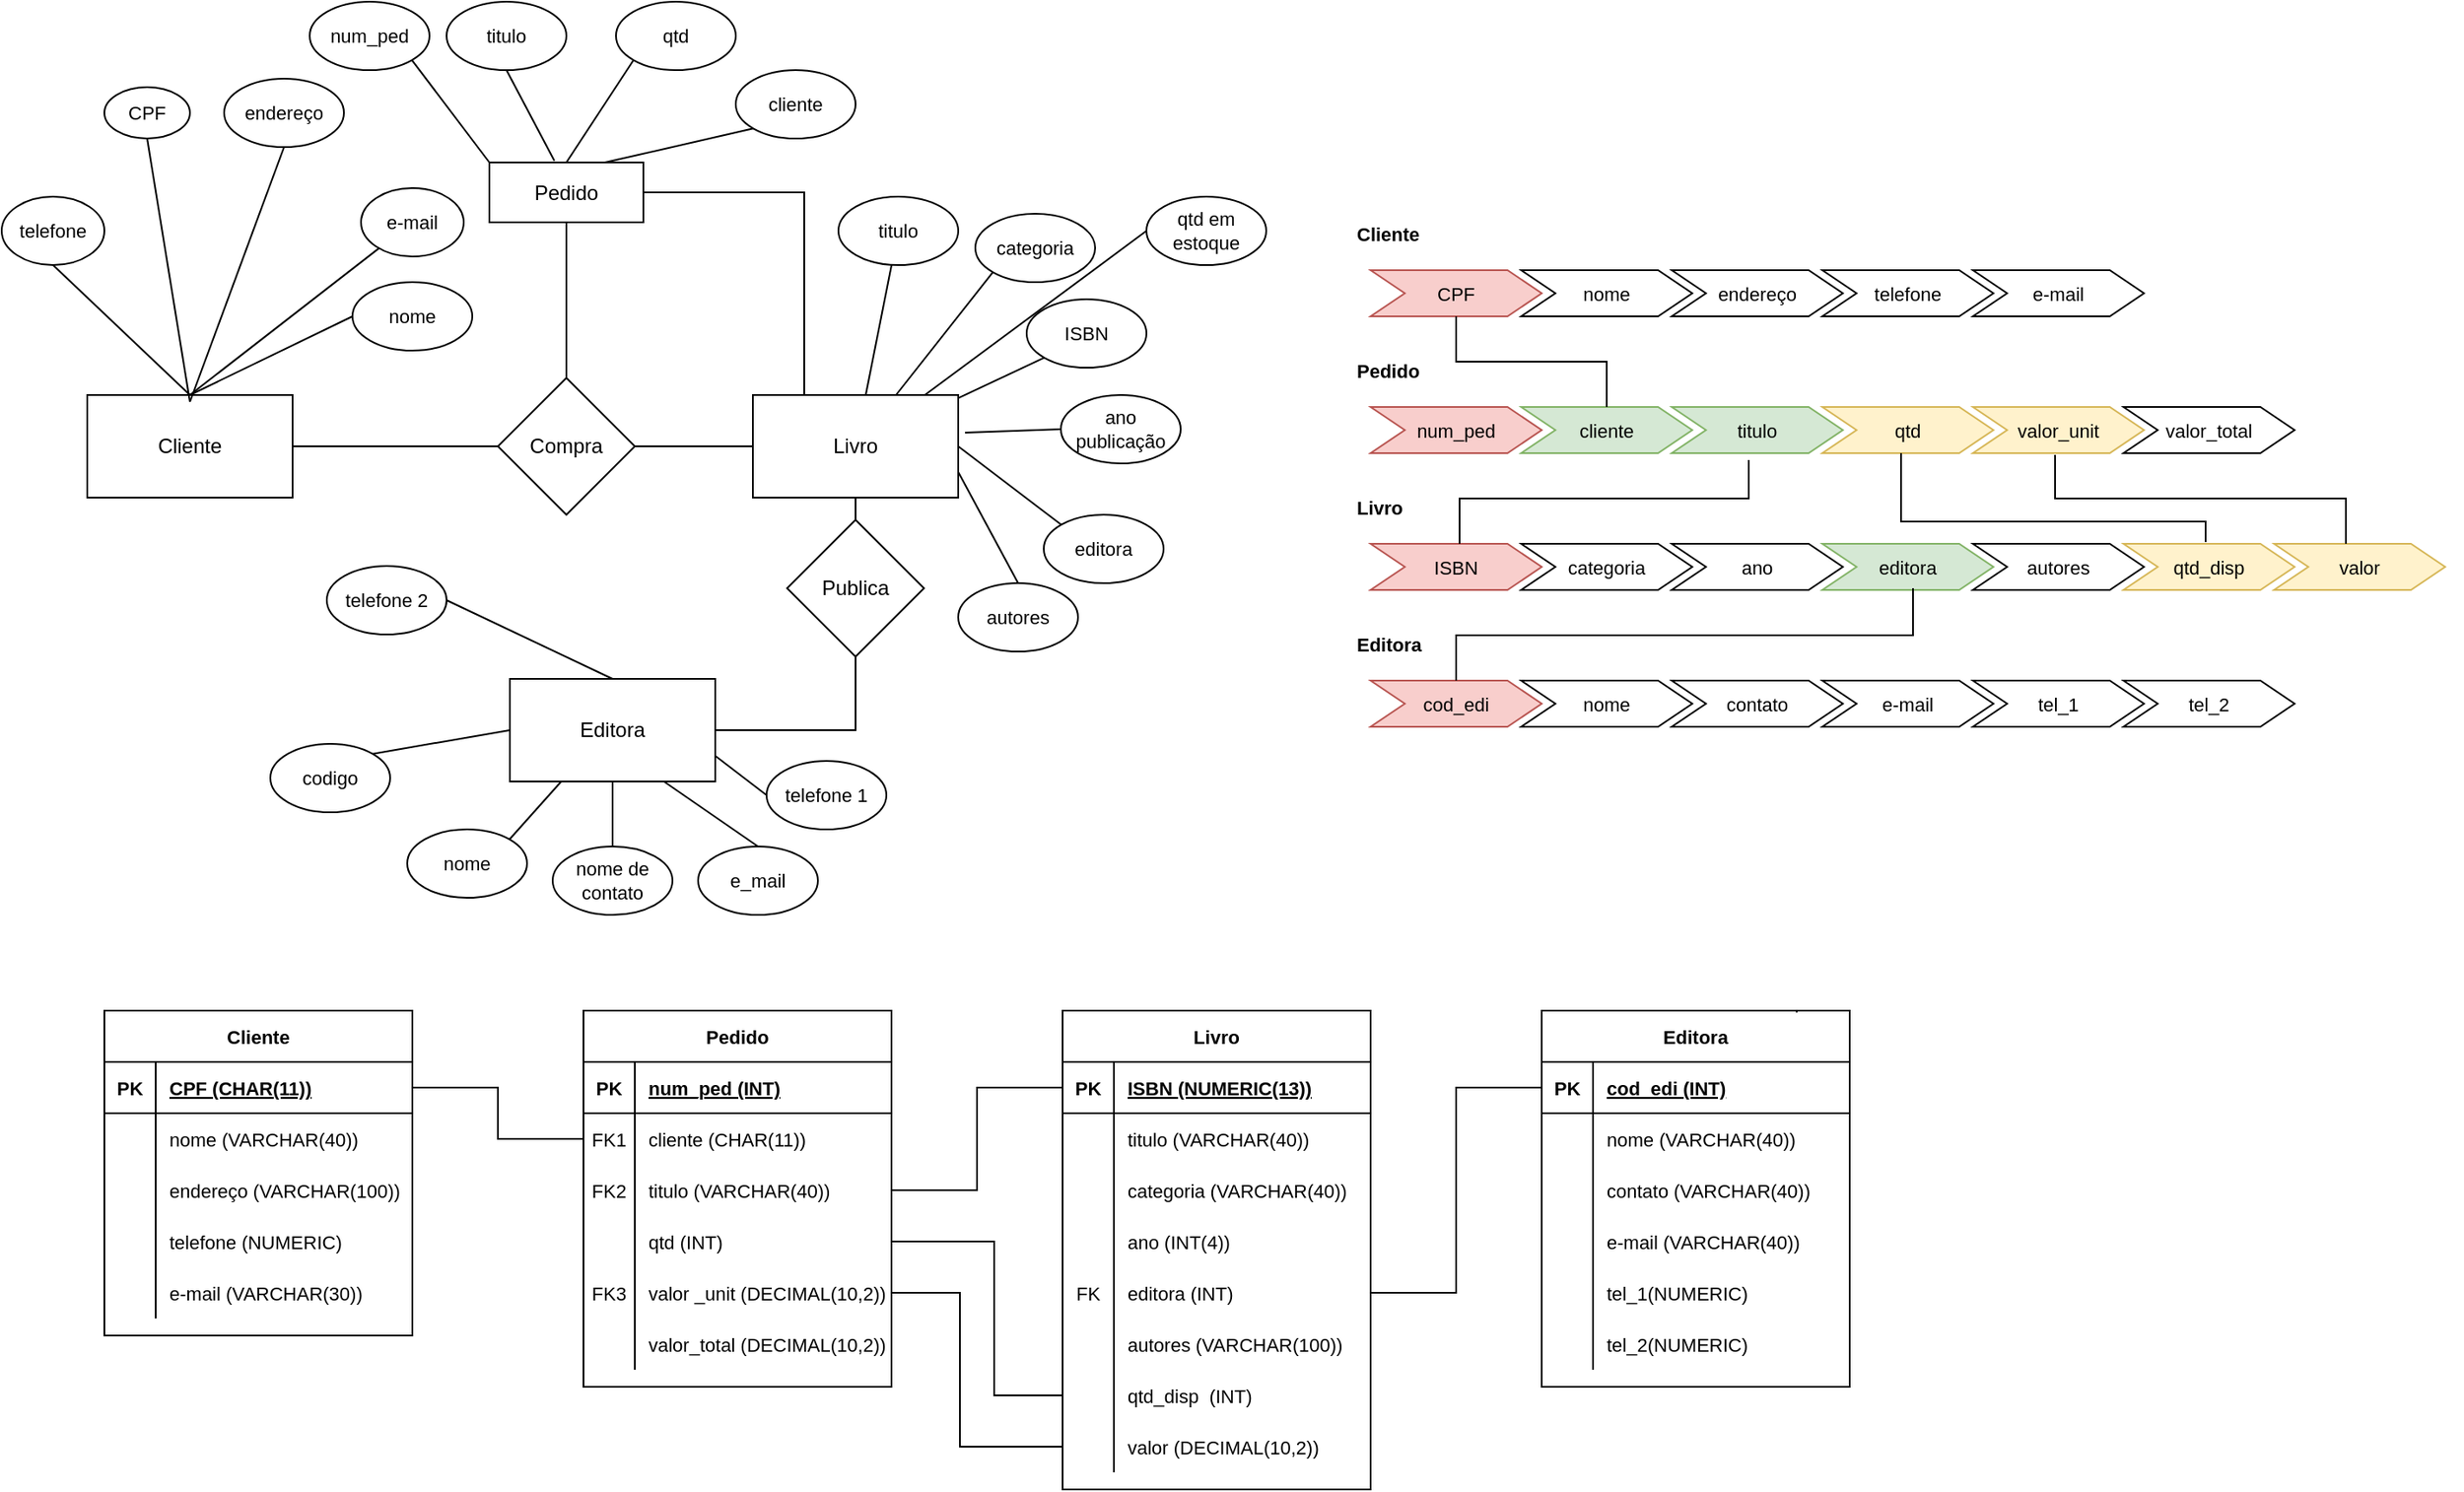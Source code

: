 <mxfile version="17.1.2" type="device"><diagram id="_QGdgQvwOTbwN-36KD6x" name="Page-1"><mxGraphModel dx="1666" dy="934" grid="1" gridSize="10" guides="1" tooltips="1" connect="1" arrows="1" fold="1" page="1" pageScale="1" pageWidth="827" pageHeight="1169" math="0" shadow="0"><root><mxCell id="0"/><mxCell id="1" parent="0"/><mxCell id="sts1rHfNNWlgmB2JZmxK-7" style="edgeStyle=orthogonalEdgeStyle;rounded=0;orthogonalLoop=1;jettySize=auto;html=1;exitX=1;exitY=0.5;exitDx=0;exitDy=0;entryX=0;entryY=0.5;entryDx=0;entryDy=0;endArrow=none;endFill=0;" parent="1" source="sts1rHfNNWlgmB2JZmxK-1" target="sts1rHfNNWlgmB2JZmxK-2" edge="1"><mxGeometry relative="1" as="geometry"/></mxCell><mxCell id="sts1rHfNNWlgmB2JZmxK-1" value="Cliente" style="rounded=0;whiteSpace=wrap;html=1;" parent="1" vertex="1"><mxGeometry x="70" y="240" width="120" height="60" as="geometry"/></mxCell><mxCell id="sts1rHfNNWlgmB2JZmxK-9" style="edgeStyle=orthogonalEdgeStyle;shape=connector;rounded=0;orthogonalLoop=1;jettySize=auto;html=1;exitX=1;exitY=0.5;exitDx=0;exitDy=0;entryX=0;entryY=0.5;entryDx=0;entryDy=0;labelBackgroundColor=default;fontFamily=Helvetica;fontSize=11;fontColor=default;endArrow=none;endFill=0;strokeColor=default;" parent="1" source="sts1rHfNNWlgmB2JZmxK-2" target="sts1rHfNNWlgmB2JZmxK-3" edge="1"><mxGeometry relative="1" as="geometry"/></mxCell><mxCell id="sts1rHfNNWlgmB2JZmxK-2" value="Compra" style="rhombus;whiteSpace=wrap;html=1;" parent="1" vertex="1"><mxGeometry x="310" y="230" width="80" height="80" as="geometry"/></mxCell><mxCell id="sts1rHfNNWlgmB2JZmxK-12" style="edgeStyle=orthogonalEdgeStyle;shape=connector;rounded=0;orthogonalLoop=1;jettySize=auto;html=1;exitX=0.5;exitY=1;exitDx=0;exitDy=0;entryX=0.5;entryY=0;entryDx=0;entryDy=0;labelBackgroundColor=default;fontFamily=Helvetica;fontSize=11;fontColor=default;endArrow=none;endFill=0;strokeColor=default;" parent="1" source="sts1rHfNNWlgmB2JZmxK-3" target="sts1rHfNNWlgmB2JZmxK-4" edge="1"><mxGeometry relative="1" as="geometry"/></mxCell><mxCell id="sts1rHfNNWlgmB2JZmxK-25" style="edgeStyle=orthogonalEdgeStyle;shape=connector;rounded=0;orthogonalLoop=1;jettySize=auto;html=1;exitX=0.25;exitY=0;exitDx=0;exitDy=0;entryX=1;entryY=0.5;entryDx=0;entryDy=0;labelBackgroundColor=default;fontFamily=Helvetica;fontSize=11;fontColor=#0A0A0A;endArrow=none;endFill=0;strokeColor=default;" parent="1" source="sts1rHfNNWlgmB2JZmxK-3" target="sts1rHfNNWlgmB2JZmxK-6" edge="1"><mxGeometry relative="1" as="geometry"/></mxCell><mxCell id="sts1rHfNNWlgmB2JZmxK-3" value="Livro" style="rounded=0;whiteSpace=wrap;html=1;" parent="1" vertex="1"><mxGeometry x="459" y="240" width="120" height="60" as="geometry"/></mxCell><mxCell id="f0KywFwk7ob-dWCEKety-226" style="edgeStyle=orthogonalEdgeStyle;shape=connector;rounded=0;orthogonalLoop=1;jettySize=auto;html=1;exitX=0.5;exitY=1;exitDx=0;exitDy=0;entryX=1;entryY=0.5;entryDx=0;entryDy=0;labelBackgroundColor=default;fontFamily=Helvetica;fontSize=11;fontColor=default;endArrow=none;endFill=0;strokeColor=default;" edge="1" parent="1" source="sts1rHfNNWlgmB2JZmxK-4" target="sts1rHfNNWlgmB2JZmxK-5"><mxGeometry relative="1" as="geometry"/></mxCell><mxCell id="sts1rHfNNWlgmB2JZmxK-4" value="Publica" style="rhombus;whiteSpace=wrap;html=1;" parent="1" vertex="1"><mxGeometry x="479" y="313" width="80" height="80" as="geometry"/></mxCell><mxCell id="sts1rHfNNWlgmB2JZmxK-5" value="Editora" style="rounded=0;whiteSpace=wrap;html=1;" parent="1" vertex="1"><mxGeometry x="317" y="406" width="120" height="60" as="geometry"/></mxCell><mxCell id="sts1rHfNNWlgmB2JZmxK-6" value="Pedido" style="rounded=0;whiteSpace=wrap;html=1;" parent="1" vertex="1"><mxGeometry x="305" y="104" width="90" height="35" as="geometry"/></mxCell><mxCell id="sts1rHfNNWlgmB2JZmxK-23" style="edgeStyle=none;shape=connector;rounded=0;orthogonalLoop=1;jettySize=auto;html=1;exitX=0.5;exitY=1;exitDx=0;exitDy=0;labelBackgroundColor=default;fontFamily=Helvetica;fontSize=11;fontColor=#0A0A0A;endArrow=none;endFill=0;strokeColor=default;" parent="1" source="sts1rHfNNWlgmB2JZmxK-14" edge="1"><mxGeometry relative="1" as="geometry"><mxPoint x="130" y="244" as="targetPoint"/><mxPoint x="105" y="114" as="sourcePoint"/></mxGeometry></mxCell><mxCell id="sts1rHfNNWlgmB2JZmxK-14" value="CPF" style="ellipse;whiteSpace=wrap;html=1;fontFamily=Helvetica;fontSize=11;fontColor=default;" parent="1" vertex="1"><mxGeometry x="80" y="60" width="50" height="30" as="geometry"/></mxCell><mxCell id="sts1rHfNNWlgmB2JZmxK-20" style="shape=connector;rounded=0;orthogonalLoop=1;jettySize=auto;html=1;exitX=0;exitY=0.5;exitDx=0;exitDy=0;labelBackgroundColor=default;fontFamily=Helvetica;fontSize=11;fontColor=#0A0A0A;endArrow=none;endFill=0;strokeColor=default;entryX=0.5;entryY=0;entryDx=0;entryDy=0;" parent="1" source="sts1rHfNNWlgmB2JZmxK-15" target="sts1rHfNNWlgmB2JZmxK-1" edge="1"><mxGeometry relative="1" as="geometry"/></mxCell><mxCell id="sts1rHfNNWlgmB2JZmxK-15" value="nome" style="ellipse;whiteSpace=wrap;html=1;fontFamily=Helvetica;fontSize=11;fontColor=default;" parent="1" vertex="1"><mxGeometry x="225" y="174" width="70" height="40" as="geometry"/></mxCell><mxCell id="sts1rHfNNWlgmB2JZmxK-22" style="edgeStyle=none;shape=connector;rounded=0;orthogonalLoop=1;jettySize=auto;html=1;labelBackgroundColor=default;fontFamily=Helvetica;fontSize=11;fontColor=#0A0A0A;endArrow=none;endFill=0;strokeColor=default;exitX=0.5;exitY=1;exitDx=0;exitDy=0;" parent="1" source="sts1rHfNNWlgmB2JZmxK-16" edge="1"><mxGeometry relative="1" as="geometry"><mxPoint x="130" y="244" as="targetPoint"/><mxPoint x="177.586" y="118.546" as="sourcePoint"/></mxGeometry></mxCell><mxCell id="sts1rHfNNWlgmB2JZmxK-16" value="endereço" style="ellipse;whiteSpace=wrap;html=1;fontFamily=Helvetica;fontSize=11;fillColor=#FFFFFF;" parent="1" vertex="1"><mxGeometry x="150" y="55" width="70" height="40" as="geometry"/></mxCell><mxCell id="sts1rHfNNWlgmB2JZmxK-24" style="edgeStyle=none;shape=connector;rounded=0;orthogonalLoop=1;jettySize=auto;html=1;exitX=0.5;exitY=1;exitDx=0;exitDy=0;entryX=0.5;entryY=0;entryDx=0;entryDy=0;labelBackgroundColor=default;fontFamily=Helvetica;fontSize=11;fontColor=#0A0A0A;endArrow=none;endFill=0;strokeColor=default;" parent="1" source="sts1rHfNNWlgmB2JZmxK-17" target="sts1rHfNNWlgmB2JZmxK-1" edge="1"><mxGeometry relative="1" as="geometry"/></mxCell><mxCell id="sts1rHfNNWlgmB2JZmxK-17" value="telefone" style="ellipse;whiteSpace=wrap;html=1;fontFamily=Helvetica;fontSize=11;fontColor=default;" parent="1" vertex="1"><mxGeometry x="20" y="124" width="60" height="40" as="geometry"/></mxCell><mxCell id="sts1rHfNNWlgmB2JZmxK-21" style="edgeStyle=none;shape=connector;rounded=0;orthogonalLoop=1;jettySize=auto;html=1;entryX=0.5;entryY=0;entryDx=0;entryDy=0;labelBackgroundColor=default;fontFamily=Helvetica;fontSize=11;fontColor=#0A0A0A;endArrow=none;endFill=0;strokeColor=default;" parent="1" source="sts1rHfNNWlgmB2JZmxK-18" target="sts1rHfNNWlgmB2JZmxK-1" edge="1"><mxGeometry relative="1" as="geometry"/></mxCell><mxCell id="sts1rHfNNWlgmB2JZmxK-18" value="e-mail" style="ellipse;whiteSpace=wrap;html=1;fontFamily=Helvetica;fontSize=11;fontColor=default;" parent="1" vertex="1"><mxGeometry x="230" y="119" width="60" height="40" as="geometry"/></mxCell><mxCell id="f0KywFwk7ob-dWCEKety-23" style="edgeStyle=none;shape=connector;rounded=0;orthogonalLoop=1;jettySize=auto;html=1;exitX=1;exitY=0.5;exitDx=0;exitDy=0;entryX=0.5;entryY=0;entryDx=0;entryDy=0;labelBackgroundColor=default;fontFamily=Helvetica;fontSize=11;fontColor=default;endArrow=none;endFill=0;strokeColor=default;" edge="1" parent="1" source="f0KywFwk7ob-dWCEKety-2" target="sts1rHfNNWlgmB2JZmxK-5"><mxGeometry relative="1" as="geometry"/></mxCell><mxCell id="f0KywFwk7ob-dWCEKety-2" value="telefone 2" style="ellipse;whiteSpace=wrap;html=1;fontFamily=Helvetica;fontSize=11;fontColor=default;" vertex="1" parent="1"><mxGeometry x="210" y="340" width="70" height="40" as="geometry"/></mxCell><mxCell id="f0KywFwk7ob-dWCEKety-25" style="edgeStyle=none;shape=connector;rounded=0;orthogonalLoop=1;jettySize=auto;html=1;exitX=0.5;exitY=0;exitDx=0;exitDy=0;entryX=0.75;entryY=1;entryDx=0;entryDy=0;labelBackgroundColor=default;fontFamily=Helvetica;fontSize=11;fontColor=default;endArrow=none;endFill=0;strokeColor=default;" edge="1" parent="1" source="f0KywFwk7ob-dWCEKety-3" target="sts1rHfNNWlgmB2JZmxK-5"><mxGeometry relative="1" as="geometry"/></mxCell><mxCell id="f0KywFwk7ob-dWCEKety-3" value="e_mail" style="ellipse;whiteSpace=wrap;html=1;fontFamily=Helvetica;fontSize=11;fontColor=default;" vertex="1" parent="1"><mxGeometry x="427" y="504" width="70" height="40" as="geometry"/></mxCell><mxCell id="f0KywFwk7ob-dWCEKety-26" style="edgeStyle=none;shape=connector;rounded=0;orthogonalLoop=1;jettySize=auto;html=1;exitX=0.5;exitY=0;exitDx=0;exitDy=0;entryX=0.5;entryY=1;entryDx=0;entryDy=0;labelBackgroundColor=default;fontFamily=Helvetica;fontSize=11;fontColor=default;endArrow=none;endFill=0;strokeColor=default;" edge="1" parent="1" source="f0KywFwk7ob-dWCEKety-4" target="sts1rHfNNWlgmB2JZmxK-5"><mxGeometry relative="1" as="geometry"/></mxCell><mxCell id="f0KywFwk7ob-dWCEKety-4" value="nome de contato" style="ellipse;whiteSpace=wrap;html=1;fontFamily=Helvetica;fontSize=11;fontColor=default;" vertex="1" parent="1"><mxGeometry x="342" y="504" width="70" height="40" as="geometry"/></mxCell><mxCell id="f0KywFwk7ob-dWCEKety-20" style="edgeStyle=none;shape=connector;rounded=0;orthogonalLoop=1;jettySize=auto;html=1;exitX=0.5;exitY=0;exitDx=0;exitDy=0;entryX=1;entryY=0.75;entryDx=0;entryDy=0;labelBackgroundColor=default;fontFamily=Helvetica;fontSize=11;fontColor=default;endArrow=none;endFill=0;strokeColor=default;" edge="1" parent="1" source="f0KywFwk7ob-dWCEKety-5" target="sts1rHfNNWlgmB2JZmxK-3"><mxGeometry relative="1" as="geometry"/></mxCell><mxCell id="f0KywFwk7ob-dWCEKety-5" value="autores" style="ellipse;whiteSpace=wrap;html=1;fontFamily=Helvetica;fontSize=11;fontColor=default;" vertex="1" parent="1"><mxGeometry x="579" y="350" width="70" height="40" as="geometry"/></mxCell><mxCell id="f0KywFwk7ob-dWCEKety-19" style="edgeStyle=none;shape=connector;rounded=0;orthogonalLoop=1;jettySize=auto;html=1;exitX=0;exitY=0;exitDx=0;exitDy=0;entryX=1;entryY=0.5;entryDx=0;entryDy=0;labelBackgroundColor=default;fontFamily=Helvetica;fontSize=11;fontColor=default;endArrow=none;endFill=0;strokeColor=default;" edge="1" parent="1" source="f0KywFwk7ob-dWCEKety-6" target="sts1rHfNNWlgmB2JZmxK-3"><mxGeometry relative="1" as="geometry"/></mxCell><mxCell id="f0KywFwk7ob-dWCEKety-6" value="editora" style="ellipse;whiteSpace=wrap;html=1;fontFamily=Helvetica;fontSize=11;fontColor=default;" vertex="1" parent="1"><mxGeometry x="629" y="310" width="70" height="40" as="geometry"/></mxCell><mxCell id="f0KywFwk7ob-dWCEKety-18" style="edgeStyle=none;shape=connector;rounded=0;orthogonalLoop=1;jettySize=auto;html=1;exitX=0;exitY=0.5;exitDx=0;exitDy=0;entryX=1.033;entryY=0.367;entryDx=0;entryDy=0;entryPerimeter=0;labelBackgroundColor=default;fontFamily=Helvetica;fontSize=11;fontColor=default;endArrow=none;endFill=0;strokeColor=default;" edge="1" parent="1" source="f0KywFwk7ob-dWCEKety-7" target="sts1rHfNNWlgmB2JZmxK-3"><mxGeometry relative="1" as="geometry"/></mxCell><mxCell id="f0KywFwk7ob-dWCEKety-7" value="ano publicação" style="ellipse;whiteSpace=wrap;html=1;fontFamily=Helvetica;fontSize=11;fontColor=default;" vertex="1" parent="1"><mxGeometry x="639" y="240" width="70" height="40" as="geometry"/></mxCell><mxCell id="f0KywFwk7ob-dWCEKety-16" style="edgeStyle=none;shape=connector;rounded=0;orthogonalLoop=1;jettySize=auto;html=1;exitX=0;exitY=1;exitDx=0;exitDy=0;labelBackgroundColor=default;fontFamily=Helvetica;fontSize=11;fontColor=default;endArrow=none;endFill=0;strokeColor=default;" edge="1" parent="1" source="f0KywFwk7ob-dWCEKety-8" target="sts1rHfNNWlgmB2JZmxK-3"><mxGeometry relative="1" as="geometry"/></mxCell><mxCell id="f0KywFwk7ob-dWCEKety-8" value="ISBN" style="ellipse;whiteSpace=wrap;html=1;fontFamily=Helvetica;fontSize=11;fontColor=default;" vertex="1" parent="1"><mxGeometry x="619" y="184" width="70" height="40" as="geometry"/></mxCell><mxCell id="f0KywFwk7ob-dWCEKety-17" style="edgeStyle=none;shape=connector;rounded=0;orthogonalLoop=1;jettySize=auto;html=1;exitX=0;exitY=1;exitDx=0;exitDy=0;labelBackgroundColor=default;fontFamily=Helvetica;fontSize=11;fontColor=default;endArrow=none;endFill=0;strokeColor=default;" edge="1" parent="1" source="f0KywFwk7ob-dWCEKety-9" target="sts1rHfNNWlgmB2JZmxK-3"><mxGeometry relative="1" as="geometry"/></mxCell><mxCell id="f0KywFwk7ob-dWCEKety-9" value="categoria" style="ellipse;whiteSpace=wrap;html=1;fontFamily=Helvetica;fontSize=11;fontColor=default;" vertex="1" parent="1"><mxGeometry x="589" y="134" width="70" height="40" as="geometry"/></mxCell><mxCell id="f0KywFwk7ob-dWCEKety-15" value="" style="rounded=0;orthogonalLoop=1;jettySize=auto;html=1;endArrow=none;endFill=0;" edge="1" parent="1" source="f0KywFwk7ob-dWCEKety-10" target="sts1rHfNNWlgmB2JZmxK-3"><mxGeometry relative="1" as="geometry"/></mxCell><mxCell id="f0KywFwk7ob-dWCEKety-10" value="titulo" style="ellipse;whiteSpace=wrap;html=1;fontFamily=Helvetica;fontSize=11;fontColor=default;" vertex="1" parent="1"><mxGeometry x="509" y="124" width="70" height="40" as="geometry"/></mxCell><mxCell id="f0KywFwk7ob-dWCEKety-12" style="edgeStyle=orthogonalEdgeStyle;shape=connector;rounded=0;orthogonalLoop=1;jettySize=auto;html=1;exitX=0.5;exitY=0;exitDx=0;exitDy=0;entryX=0.5;entryY=1;entryDx=0;entryDy=0;labelBackgroundColor=default;fontFamily=Helvetica;fontSize=11;fontColor=default;endArrow=none;endFill=0;strokeColor=default;" edge="1" parent="1" source="sts1rHfNNWlgmB2JZmxK-2" target="sts1rHfNNWlgmB2JZmxK-6"><mxGeometry relative="1" as="geometry"><mxPoint x="400" y="280" as="sourcePoint"/><mxPoint x="510" y="280" as="targetPoint"/></mxGeometry></mxCell><mxCell id="f0KywFwk7ob-dWCEKety-24" style="edgeStyle=none;shape=connector;rounded=0;orthogonalLoop=1;jettySize=auto;html=1;exitX=0;exitY=0.5;exitDx=0;exitDy=0;entryX=1;entryY=0.75;entryDx=0;entryDy=0;labelBackgroundColor=default;fontFamily=Helvetica;fontSize=11;fontColor=default;endArrow=none;endFill=0;strokeColor=default;" edge="1" parent="1" source="f0KywFwk7ob-dWCEKety-21" target="sts1rHfNNWlgmB2JZmxK-5"><mxGeometry relative="1" as="geometry"/></mxCell><mxCell id="f0KywFwk7ob-dWCEKety-21" value="telefone 1" style="ellipse;whiteSpace=wrap;html=1;fontFamily=Helvetica;fontSize=11;fontColor=default;" vertex="1" parent="1"><mxGeometry x="467" y="454" width="70" height="40" as="geometry"/></mxCell><mxCell id="f0KywFwk7ob-dWCEKety-27" style="edgeStyle=none;shape=connector;rounded=0;orthogonalLoop=1;jettySize=auto;html=1;exitX=1;exitY=0;exitDx=0;exitDy=0;entryX=0.25;entryY=1;entryDx=0;entryDy=0;labelBackgroundColor=default;fontFamily=Helvetica;fontSize=11;fontColor=default;endArrow=none;endFill=0;strokeColor=default;" edge="1" parent="1" source="f0KywFwk7ob-dWCEKety-22" target="sts1rHfNNWlgmB2JZmxK-5"><mxGeometry relative="1" as="geometry"/></mxCell><mxCell id="f0KywFwk7ob-dWCEKety-22" value="nome" style="ellipse;whiteSpace=wrap;html=1;fontFamily=Helvetica;fontSize=11;fontColor=default;" vertex="1" parent="1"><mxGeometry x="257" y="494" width="70" height="40" as="geometry"/></mxCell><mxCell id="f0KywFwk7ob-dWCEKety-38" value="Cliente" style="shape=table;startSize=30;container=1;collapsible=1;childLayout=tableLayout;fixedRows=1;rowLines=0;fontStyle=1;align=center;resizeLast=1;fontFamily=Helvetica;fontSize=11;fontColor=default;" vertex="1" parent="1"><mxGeometry x="80" y="600" width="180" height="190" as="geometry"/></mxCell><mxCell id="f0KywFwk7ob-dWCEKety-39" value="" style="shape=tableRow;horizontal=0;startSize=0;swimlaneHead=0;swimlaneBody=0;fillColor=none;collapsible=0;dropTarget=0;points=[[0,0.5],[1,0.5]];portConstraint=eastwest;top=0;left=0;right=0;bottom=1;fontFamily=Helvetica;fontSize=11;fontColor=default;" vertex="1" parent="f0KywFwk7ob-dWCEKety-38"><mxGeometry y="30" width="180" height="30" as="geometry"/></mxCell><mxCell id="f0KywFwk7ob-dWCEKety-40" value="PK" style="shape=partialRectangle;connectable=0;fillColor=none;top=0;left=0;bottom=0;right=0;fontStyle=1;overflow=hidden;fontFamily=Helvetica;fontSize=11;fontColor=default;" vertex="1" parent="f0KywFwk7ob-dWCEKety-39"><mxGeometry width="30" height="30" as="geometry"><mxRectangle width="30" height="30" as="alternateBounds"/></mxGeometry></mxCell><mxCell id="f0KywFwk7ob-dWCEKety-41" value="CPF (CHAR(11))" style="shape=partialRectangle;connectable=0;fillColor=none;top=0;left=0;bottom=0;right=0;align=left;spacingLeft=6;fontStyle=5;overflow=hidden;fontFamily=Helvetica;fontSize=11;fontColor=default;" vertex="1" parent="f0KywFwk7ob-dWCEKety-39"><mxGeometry x="30" width="150" height="30" as="geometry"><mxRectangle width="150" height="30" as="alternateBounds"/></mxGeometry></mxCell><mxCell id="f0KywFwk7ob-dWCEKety-42" value="" style="shape=tableRow;horizontal=0;startSize=0;swimlaneHead=0;swimlaneBody=0;fillColor=none;collapsible=0;dropTarget=0;points=[[0,0.5],[1,0.5]];portConstraint=eastwest;top=0;left=0;right=0;bottom=0;fontFamily=Helvetica;fontSize=11;fontColor=default;" vertex="1" parent="f0KywFwk7ob-dWCEKety-38"><mxGeometry y="60" width="180" height="30" as="geometry"/></mxCell><mxCell id="f0KywFwk7ob-dWCEKety-43" value="" style="shape=partialRectangle;connectable=0;fillColor=none;top=0;left=0;bottom=0;right=0;editable=1;overflow=hidden;fontFamily=Helvetica;fontSize=11;fontColor=default;" vertex="1" parent="f0KywFwk7ob-dWCEKety-42"><mxGeometry width="30" height="30" as="geometry"><mxRectangle width="30" height="30" as="alternateBounds"/></mxGeometry></mxCell><mxCell id="f0KywFwk7ob-dWCEKety-44" value="nome (VARCHAR(40))" style="shape=partialRectangle;connectable=0;fillColor=none;top=0;left=0;bottom=0;right=0;align=left;spacingLeft=6;overflow=hidden;fontFamily=Helvetica;fontSize=11;fontColor=default;" vertex="1" parent="f0KywFwk7ob-dWCEKety-42"><mxGeometry x="30" width="150" height="30" as="geometry"><mxRectangle width="150" height="30" as="alternateBounds"/></mxGeometry></mxCell><mxCell id="f0KywFwk7ob-dWCEKety-45" value="" style="shape=tableRow;horizontal=0;startSize=0;swimlaneHead=0;swimlaneBody=0;fillColor=none;collapsible=0;dropTarget=0;points=[[0,0.5],[1,0.5]];portConstraint=eastwest;top=0;left=0;right=0;bottom=0;fontFamily=Helvetica;fontSize=11;fontColor=default;" vertex="1" parent="f0KywFwk7ob-dWCEKety-38"><mxGeometry y="90" width="180" height="30" as="geometry"/></mxCell><mxCell id="f0KywFwk7ob-dWCEKety-46" value="" style="shape=partialRectangle;connectable=0;fillColor=none;top=0;left=0;bottom=0;right=0;editable=1;overflow=hidden;fontFamily=Helvetica;fontSize=11;fontColor=default;" vertex="1" parent="f0KywFwk7ob-dWCEKety-45"><mxGeometry width="30" height="30" as="geometry"><mxRectangle width="30" height="30" as="alternateBounds"/></mxGeometry></mxCell><mxCell id="f0KywFwk7ob-dWCEKety-47" value="endereço (VARCHAR(100))" style="shape=partialRectangle;connectable=0;fillColor=none;top=0;left=0;bottom=0;right=0;align=left;spacingLeft=6;overflow=hidden;fontFamily=Helvetica;fontSize=11;fontColor=default;" vertex="1" parent="f0KywFwk7ob-dWCEKety-45"><mxGeometry x="30" width="150" height="30" as="geometry"><mxRectangle width="150" height="30" as="alternateBounds"/></mxGeometry></mxCell><mxCell id="f0KywFwk7ob-dWCEKety-48" value="" style="shape=tableRow;horizontal=0;startSize=0;swimlaneHead=0;swimlaneBody=0;fillColor=none;collapsible=0;dropTarget=0;points=[[0,0.5],[1,0.5]];portConstraint=eastwest;top=0;left=0;right=0;bottom=0;fontFamily=Helvetica;fontSize=11;fontColor=default;" vertex="1" parent="f0KywFwk7ob-dWCEKety-38"><mxGeometry y="120" width="180" height="30" as="geometry"/></mxCell><mxCell id="f0KywFwk7ob-dWCEKety-49" value="" style="shape=partialRectangle;connectable=0;fillColor=none;top=0;left=0;bottom=0;right=0;editable=1;overflow=hidden;fontFamily=Helvetica;fontSize=11;fontColor=default;" vertex="1" parent="f0KywFwk7ob-dWCEKety-48"><mxGeometry width="30" height="30" as="geometry"><mxRectangle width="30" height="30" as="alternateBounds"/></mxGeometry></mxCell><mxCell id="f0KywFwk7ob-dWCEKety-50" value="telefone (NUMERIC)" style="shape=partialRectangle;connectable=0;fillColor=none;top=0;left=0;bottom=0;right=0;align=left;spacingLeft=6;overflow=hidden;fontFamily=Helvetica;fontSize=11;fontColor=default;" vertex="1" parent="f0KywFwk7ob-dWCEKety-48"><mxGeometry x="30" width="150" height="30" as="geometry"><mxRectangle width="150" height="30" as="alternateBounds"/></mxGeometry></mxCell><mxCell id="f0KywFwk7ob-dWCEKety-69" value="" style="shape=tableRow;horizontal=0;startSize=0;swimlaneHead=0;swimlaneBody=0;fillColor=none;collapsible=0;dropTarget=0;points=[[0,0.5],[1,0.5]];portConstraint=eastwest;top=0;left=0;right=0;bottom=0;fontFamily=Helvetica;fontSize=11;fontColor=default;" vertex="1" parent="f0KywFwk7ob-dWCEKety-38"><mxGeometry y="150" width="180" height="30" as="geometry"/></mxCell><mxCell id="f0KywFwk7ob-dWCEKety-70" value="" style="shape=partialRectangle;connectable=0;fillColor=none;top=0;left=0;bottom=0;right=0;editable=1;overflow=hidden;fontFamily=Helvetica;fontSize=11;fontColor=default;" vertex="1" parent="f0KywFwk7ob-dWCEKety-69"><mxGeometry width="30" height="30" as="geometry"><mxRectangle width="30" height="30" as="alternateBounds"/></mxGeometry></mxCell><mxCell id="f0KywFwk7ob-dWCEKety-71" value="e-mail (VARCHAR(30))" style="shape=partialRectangle;connectable=0;fillColor=none;top=0;left=0;bottom=0;right=0;align=left;spacingLeft=6;overflow=hidden;fontFamily=Helvetica;fontSize=11;fontColor=default;" vertex="1" parent="f0KywFwk7ob-dWCEKety-69"><mxGeometry x="30" width="150" height="30" as="geometry"><mxRectangle width="150" height="30" as="alternateBounds"/></mxGeometry></mxCell><mxCell id="f0KywFwk7ob-dWCEKety-72" value="Pedido" style="shape=table;startSize=30;container=1;collapsible=1;childLayout=tableLayout;fixedRows=1;rowLines=0;fontStyle=1;align=center;resizeLast=1;fontFamily=Helvetica;fontSize=11;fontColor=default;" vertex="1" parent="1"><mxGeometry x="360" y="600" width="180" height="220" as="geometry"/></mxCell><mxCell id="f0KywFwk7ob-dWCEKety-73" value="" style="shape=tableRow;horizontal=0;startSize=0;swimlaneHead=0;swimlaneBody=0;fillColor=none;collapsible=0;dropTarget=0;points=[[0,0.5],[1,0.5]];portConstraint=eastwest;top=0;left=0;right=0;bottom=1;fontFamily=Helvetica;fontSize=11;fontColor=default;" vertex="1" parent="f0KywFwk7ob-dWCEKety-72"><mxGeometry y="30" width="180" height="30" as="geometry"/></mxCell><mxCell id="f0KywFwk7ob-dWCEKety-74" value="PK" style="shape=partialRectangle;connectable=0;fillColor=none;top=0;left=0;bottom=0;right=0;fontStyle=1;overflow=hidden;fontFamily=Helvetica;fontSize=11;fontColor=default;" vertex="1" parent="f0KywFwk7ob-dWCEKety-73"><mxGeometry width="30" height="30" as="geometry"><mxRectangle width="30" height="30" as="alternateBounds"/></mxGeometry></mxCell><mxCell id="f0KywFwk7ob-dWCEKety-75" value="num_ped (INT)" style="shape=partialRectangle;connectable=0;fillColor=none;top=0;left=0;bottom=0;right=0;align=left;spacingLeft=6;fontStyle=5;overflow=hidden;fontFamily=Helvetica;fontSize=11;fontColor=default;" vertex="1" parent="f0KywFwk7ob-dWCEKety-73"><mxGeometry x="30" width="150" height="30" as="geometry"><mxRectangle width="150" height="30" as="alternateBounds"/></mxGeometry></mxCell><mxCell id="f0KywFwk7ob-dWCEKety-76" value="" style="shape=tableRow;horizontal=0;startSize=0;swimlaneHead=0;swimlaneBody=0;fillColor=none;collapsible=0;dropTarget=0;points=[[0,0.5],[1,0.5]];portConstraint=eastwest;top=0;left=0;right=0;bottom=0;fontFamily=Helvetica;fontSize=11;fontColor=default;" vertex="1" parent="f0KywFwk7ob-dWCEKety-72"><mxGeometry y="60" width="180" height="30" as="geometry"/></mxCell><mxCell id="f0KywFwk7ob-dWCEKety-77" value="FK1" style="shape=partialRectangle;connectable=0;fillColor=none;top=0;left=0;bottom=0;right=0;editable=1;overflow=hidden;fontFamily=Helvetica;fontSize=11;fontColor=default;" vertex="1" parent="f0KywFwk7ob-dWCEKety-76"><mxGeometry width="30" height="30" as="geometry"><mxRectangle width="30" height="30" as="alternateBounds"/></mxGeometry></mxCell><mxCell id="f0KywFwk7ob-dWCEKety-78" value="cliente (CHAR(11))" style="shape=partialRectangle;connectable=0;fillColor=none;top=0;left=0;bottom=0;right=0;align=left;spacingLeft=6;overflow=hidden;fontFamily=Helvetica;fontSize=11;fontColor=default;" vertex="1" parent="f0KywFwk7ob-dWCEKety-76"><mxGeometry x="30" width="150" height="30" as="geometry"><mxRectangle width="150" height="30" as="alternateBounds"/></mxGeometry></mxCell><mxCell id="f0KywFwk7ob-dWCEKety-79" value="" style="shape=tableRow;horizontal=0;startSize=0;swimlaneHead=0;swimlaneBody=0;fillColor=none;collapsible=0;dropTarget=0;points=[[0,0.5],[1,0.5]];portConstraint=eastwest;top=0;left=0;right=0;bottom=0;fontFamily=Helvetica;fontSize=11;fontColor=default;" vertex="1" parent="f0KywFwk7ob-dWCEKety-72"><mxGeometry y="90" width="180" height="30" as="geometry"/></mxCell><mxCell id="f0KywFwk7ob-dWCEKety-80" value="FK2" style="shape=partialRectangle;connectable=0;fillColor=none;top=0;left=0;bottom=0;right=0;editable=1;overflow=hidden;fontFamily=Helvetica;fontSize=11;fontColor=default;" vertex="1" parent="f0KywFwk7ob-dWCEKety-79"><mxGeometry width="30" height="30" as="geometry"><mxRectangle width="30" height="30" as="alternateBounds"/></mxGeometry></mxCell><mxCell id="f0KywFwk7ob-dWCEKety-81" value="titulo (VARCHAR(40))" style="shape=partialRectangle;connectable=0;fillColor=none;top=0;left=0;bottom=0;right=0;align=left;spacingLeft=6;overflow=hidden;fontFamily=Helvetica;fontSize=11;fontColor=default;" vertex="1" parent="f0KywFwk7ob-dWCEKety-79"><mxGeometry x="30" width="150" height="30" as="geometry"><mxRectangle width="150" height="30" as="alternateBounds"/></mxGeometry></mxCell><mxCell id="f0KywFwk7ob-dWCEKety-82" value="" style="shape=tableRow;horizontal=0;startSize=0;swimlaneHead=0;swimlaneBody=0;fillColor=none;collapsible=0;dropTarget=0;points=[[0,0.5],[1,0.5]];portConstraint=eastwest;top=0;left=0;right=0;bottom=0;fontFamily=Helvetica;fontSize=11;fontColor=default;" vertex="1" parent="f0KywFwk7ob-dWCEKety-72"><mxGeometry y="120" width="180" height="30" as="geometry"/></mxCell><mxCell id="f0KywFwk7ob-dWCEKety-83" value="" style="shape=partialRectangle;connectable=0;fillColor=none;top=0;left=0;bottom=0;right=0;editable=1;overflow=hidden;fontFamily=Helvetica;fontSize=11;fontColor=default;" vertex="1" parent="f0KywFwk7ob-dWCEKety-82"><mxGeometry width="30" height="30" as="geometry"><mxRectangle width="30" height="30" as="alternateBounds"/></mxGeometry></mxCell><mxCell id="f0KywFwk7ob-dWCEKety-84" value="qtd (INT)" style="shape=partialRectangle;connectable=0;fillColor=none;top=0;left=0;bottom=0;right=0;align=left;spacingLeft=6;overflow=hidden;fontFamily=Helvetica;fontSize=11;fontColor=default;" vertex="1" parent="f0KywFwk7ob-dWCEKety-82"><mxGeometry x="30" width="150" height="30" as="geometry"><mxRectangle width="150" height="30" as="alternateBounds"/></mxGeometry></mxCell><mxCell id="f0KywFwk7ob-dWCEKety-208" value="" style="shape=tableRow;horizontal=0;startSize=0;swimlaneHead=0;swimlaneBody=0;fillColor=none;collapsible=0;dropTarget=0;points=[[0,0.5],[1,0.5]];portConstraint=eastwest;top=0;left=0;right=0;bottom=0;fontFamily=Helvetica;fontSize=11;fontColor=default;" vertex="1" parent="f0KywFwk7ob-dWCEKety-72"><mxGeometry y="150" width="180" height="30" as="geometry"/></mxCell><mxCell id="f0KywFwk7ob-dWCEKety-209" value="FK3" style="shape=partialRectangle;connectable=0;fillColor=none;top=0;left=0;bottom=0;right=0;editable=1;overflow=hidden;fontFamily=Helvetica;fontSize=11;fontColor=default;" vertex="1" parent="f0KywFwk7ob-dWCEKety-208"><mxGeometry width="30" height="30" as="geometry"><mxRectangle width="30" height="30" as="alternateBounds"/></mxGeometry></mxCell><mxCell id="f0KywFwk7ob-dWCEKety-210" value="valor _unit (DECIMAL(10,2))" style="shape=partialRectangle;connectable=0;fillColor=none;top=0;left=0;bottom=0;right=0;align=left;spacingLeft=6;overflow=hidden;fontFamily=Helvetica;fontSize=11;fontColor=default;" vertex="1" parent="f0KywFwk7ob-dWCEKety-208"><mxGeometry x="30" width="150" height="30" as="geometry"><mxRectangle width="150" height="30" as="alternateBounds"/></mxGeometry></mxCell><mxCell id="f0KywFwk7ob-dWCEKety-211" value="" style="shape=tableRow;horizontal=0;startSize=0;swimlaneHead=0;swimlaneBody=0;fillColor=none;collapsible=0;dropTarget=0;points=[[0,0.5],[1,0.5]];portConstraint=eastwest;top=0;left=0;right=0;bottom=0;fontFamily=Helvetica;fontSize=11;fontColor=default;" vertex="1" parent="f0KywFwk7ob-dWCEKety-72"><mxGeometry y="180" width="180" height="30" as="geometry"/></mxCell><mxCell id="f0KywFwk7ob-dWCEKety-212" value="" style="shape=partialRectangle;connectable=0;fillColor=none;top=0;left=0;bottom=0;right=0;editable=1;overflow=hidden;fontFamily=Helvetica;fontSize=11;fontColor=default;" vertex="1" parent="f0KywFwk7ob-dWCEKety-211"><mxGeometry width="30" height="30" as="geometry"><mxRectangle width="30" height="30" as="alternateBounds"/></mxGeometry></mxCell><mxCell id="f0KywFwk7ob-dWCEKety-213" value="valor_total (DECIMAL(10,2))" style="shape=partialRectangle;connectable=0;fillColor=none;top=0;left=0;bottom=0;right=0;align=left;spacingLeft=6;overflow=hidden;fontFamily=Helvetica;fontSize=11;fontColor=default;" vertex="1" parent="f0KywFwk7ob-dWCEKety-211"><mxGeometry x="30" width="150" height="30" as="geometry"><mxRectangle width="150" height="30" as="alternateBounds"/></mxGeometry></mxCell><mxCell id="f0KywFwk7ob-dWCEKety-89" style="edgeStyle=none;shape=connector;rounded=0;orthogonalLoop=1;jettySize=auto;html=1;exitX=0;exitY=0.5;exitDx=0;exitDy=0;labelBackgroundColor=default;fontFamily=Helvetica;fontSize=11;fontColor=default;endArrow=none;endFill=0;strokeColor=default;" edge="1" parent="1" source="f0KywFwk7ob-dWCEKety-88" target="sts1rHfNNWlgmB2JZmxK-3"><mxGeometry relative="1" as="geometry"/></mxCell><mxCell id="f0KywFwk7ob-dWCEKety-88" value="qtd em estoque" style="ellipse;whiteSpace=wrap;html=1;fontFamily=Helvetica;fontSize=11;fontColor=default;" vertex="1" parent="1"><mxGeometry x="689" y="124" width="70" height="40" as="geometry"/></mxCell><mxCell id="f0KywFwk7ob-dWCEKety-95" style="edgeStyle=none;shape=connector;rounded=0;orthogonalLoop=1;jettySize=auto;html=1;exitX=0.5;exitY=1;exitDx=0;exitDy=0;entryX=0.422;entryY=-0.029;entryDx=0;entryDy=0;entryPerimeter=0;labelBackgroundColor=default;fontFamily=Helvetica;fontSize=11;fontColor=default;endArrow=none;endFill=0;strokeColor=default;" edge="1" parent="1" source="f0KywFwk7ob-dWCEKety-90" target="sts1rHfNNWlgmB2JZmxK-6"><mxGeometry relative="1" as="geometry"/></mxCell><mxCell id="f0KywFwk7ob-dWCEKety-90" value="titulo" style="ellipse;whiteSpace=wrap;html=1;fontFamily=Helvetica;fontSize=11;fontColor=default;" vertex="1" parent="1"><mxGeometry x="280" y="10" width="70" height="40" as="geometry"/></mxCell><mxCell id="f0KywFwk7ob-dWCEKety-94" style="edgeStyle=none;shape=connector;rounded=0;orthogonalLoop=1;jettySize=auto;html=1;exitX=0;exitY=1;exitDx=0;exitDy=0;entryX=0.5;entryY=0;entryDx=0;entryDy=0;labelBackgroundColor=default;fontFamily=Helvetica;fontSize=11;fontColor=default;endArrow=none;endFill=0;strokeColor=default;" edge="1" parent="1" source="f0KywFwk7ob-dWCEKety-91" target="sts1rHfNNWlgmB2JZmxK-6"><mxGeometry relative="1" as="geometry"/></mxCell><mxCell id="f0KywFwk7ob-dWCEKety-91" value="qtd" style="ellipse;whiteSpace=wrap;html=1;fontFamily=Helvetica;fontSize=11;fontColor=default;" vertex="1" parent="1"><mxGeometry x="379" y="10" width="70" height="40" as="geometry"/></mxCell><mxCell id="f0KywFwk7ob-dWCEKety-93" style="edgeStyle=none;shape=connector;rounded=0;orthogonalLoop=1;jettySize=auto;html=1;exitX=0;exitY=1;exitDx=0;exitDy=0;entryX=0.75;entryY=0;entryDx=0;entryDy=0;labelBackgroundColor=default;fontFamily=Helvetica;fontSize=11;fontColor=default;endArrow=none;endFill=0;strokeColor=default;" edge="1" parent="1" source="f0KywFwk7ob-dWCEKety-92" target="sts1rHfNNWlgmB2JZmxK-6"><mxGeometry relative="1" as="geometry"><mxPoint x="449" y="94" as="sourcePoint"/></mxGeometry></mxCell><mxCell id="f0KywFwk7ob-dWCEKety-92" value="cliente" style="ellipse;whiteSpace=wrap;html=1;fontFamily=Helvetica;fontSize=11;fontColor=default;" vertex="1" parent="1"><mxGeometry x="449" y="50" width="70" height="40" as="geometry"/></mxCell><mxCell id="f0KywFwk7ob-dWCEKety-97" style="edgeStyle=none;shape=connector;rounded=0;orthogonalLoop=1;jettySize=auto;html=1;exitX=1;exitY=1;exitDx=0;exitDy=0;entryX=0;entryY=0;entryDx=0;entryDy=0;labelBackgroundColor=default;fontFamily=Helvetica;fontSize=11;fontColor=default;endArrow=none;endFill=0;strokeColor=default;" edge="1" parent="1" source="f0KywFwk7ob-dWCEKety-96" target="sts1rHfNNWlgmB2JZmxK-6"><mxGeometry relative="1" as="geometry"/></mxCell><mxCell id="f0KywFwk7ob-dWCEKety-96" value="num_ped" style="ellipse;whiteSpace=wrap;html=1;fontFamily=Helvetica;fontSize=11;fontColor=default;" vertex="1" parent="1"><mxGeometry x="200" y="10" width="70" height="40" as="geometry"/></mxCell><mxCell id="f0KywFwk7ob-dWCEKety-98" value="Livro" style="shape=table;startSize=30;container=1;collapsible=1;childLayout=tableLayout;fixedRows=1;rowLines=0;fontStyle=1;align=center;resizeLast=1;fontFamily=Helvetica;fontSize=11;fontColor=default;" vertex="1" parent="1"><mxGeometry x="640" y="600" width="180" height="280" as="geometry"/></mxCell><mxCell id="f0KywFwk7ob-dWCEKety-99" value="" style="shape=tableRow;horizontal=0;startSize=0;swimlaneHead=0;swimlaneBody=0;fillColor=none;collapsible=0;dropTarget=0;points=[[0,0.5],[1,0.5]];portConstraint=eastwest;top=0;left=0;right=0;bottom=1;fontFamily=Helvetica;fontSize=11;fontColor=default;" vertex="1" parent="f0KywFwk7ob-dWCEKety-98"><mxGeometry y="30" width="180" height="30" as="geometry"/></mxCell><mxCell id="f0KywFwk7ob-dWCEKety-100" value="PK" style="shape=partialRectangle;connectable=0;fillColor=none;top=0;left=0;bottom=0;right=0;fontStyle=1;overflow=hidden;fontFamily=Helvetica;fontSize=11;fontColor=default;" vertex="1" parent="f0KywFwk7ob-dWCEKety-99"><mxGeometry width="30" height="30" as="geometry"><mxRectangle width="30" height="30" as="alternateBounds"/></mxGeometry></mxCell><mxCell id="f0KywFwk7ob-dWCEKety-101" value="ISBN (NUMERIC(13))" style="shape=partialRectangle;connectable=0;fillColor=none;top=0;left=0;bottom=0;right=0;align=left;spacingLeft=6;fontStyle=5;overflow=hidden;fontFamily=Helvetica;fontSize=11;fontColor=default;" vertex="1" parent="f0KywFwk7ob-dWCEKety-99"><mxGeometry x="30" width="150" height="30" as="geometry"><mxRectangle width="150" height="30" as="alternateBounds"/></mxGeometry></mxCell><mxCell id="f0KywFwk7ob-dWCEKety-102" value="" style="shape=tableRow;horizontal=0;startSize=0;swimlaneHead=0;swimlaneBody=0;fillColor=none;collapsible=0;dropTarget=0;points=[[0,0.5],[1,0.5]];portConstraint=eastwest;top=0;left=0;right=0;bottom=0;fontFamily=Helvetica;fontSize=11;fontColor=default;" vertex="1" parent="f0KywFwk7ob-dWCEKety-98"><mxGeometry y="60" width="180" height="30" as="geometry"/></mxCell><mxCell id="f0KywFwk7ob-dWCEKety-103" value="" style="shape=partialRectangle;connectable=0;fillColor=none;top=0;left=0;bottom=0;right=0;editable=1;overflow=hidden;fontFamily=Helvetica;fontSize=11;fontColor=default;" vertex="1" parent="f0KywFwk7ob-dWCEKety-102"><mxGeometry width="30" height="30" as="geometry"><mxRectangle width="30" height="30" as="alternateBounds"/></mxGeometry></mxCell><mxCell id="f0KywFwk7ob-dWCEKety-104" value="titulo (VARCHAR(40))" style="shape=partialRectangle;connectable=0;fillColor=none;top=0;left=0;bottom=0;right=0;align=left;spacingLeft=6;overflow=hidden;fontFamily=Helvetica;fontSize=11;fontColor=default;" vertex="1" parent="f0KywFwk7ob-dWCEKety-102"><mxGeometry x="30" width="150" height="30" as="geometry"><mxRectangle width="150" height="30" as="alternateBounds"/></mxGeometry></mxCell><mxCell id="f0KywFwk7ob-dWCEKety-105" value="" style="shape=tableRow;horizontal=0;startSize=0;swimlaneHead=0;swimlaneBody=0;fillColor=none;collapsible=0;dropTarget=0;points=[[0,0.5],[1,0.5]];portConstraint=eastwest;top=0;left=0;right=0;bottom=0;fontFamily=Helvetica;fontSize=11;fontColor=default;" vertex="1" parent="f0KywFwk7ob-dWCEKety-98"><mxGeometry y="90" width="180" height="30" as="geometry"/></mxCell><mxCell id="f0KywFwk7ob-dWCEKety-106" value="" style="shape=partialRectangle;connectable=0;fillColor=none;top=0;left=0;bottom=0;right=0;editable=1;overflow=hidden;fontFamily=Helvetica;fontSize=11;fontColor=default;" vertex="1" parent="f0KywFwk7ob-dWCEKety-105"><mxGeometry width="30" height="30" as="geometry"><mxRectangle width="30" height="30" as="alternateBounds"/></mxGeometry></mxCell><mxCell id="f0KywFwk7ob-dWCEKety-107" value="categoria (VARCHAR(40))" style="shape=partialRectangle;connectable=0;fillColor=none;top=0;left=0;bottom=0;right=0;align=left;spacingLeft=6;overflow=hidden;fontFamily=Helvetica;fontSize=11;fontColor=default;" vertex="1" parent="f0KywFwk7ob-dWCEKety-105"><mxGeometry x="30" width="150" height="30" as="geometry"><mxRectangle width="150" height="30" as="alternateBounds"/></mxGeometry></mxCell><mxCell id="f0KywFwk7ob-dWCEKety-108" value="" style="shape=tableRow;horizontal=0;startSize=0;swimlaneHead=0;swimlaneBody=0;fillColor=none;collapsible=0;dropTarget=0;points=[[0,0.5],[1,0.5]];portConstraint=eastwest;top=0;left=0;right=0;bottom=0;fontFamily=Helvetica;fontSize=11;fontColor=default;" vertex="1" parent="f0KywFwk7ob-dWCEKety-98"><mxGeometry y="120" width="180" height="30" as="geometry"/></mxCell><mxCell id="f0KywFwk7ob-dWCEKety-109" value="" style="shape=partialRectangle;connectable=0;fillColor=none;top=0;left=0;bottom=0;right=0;editable=1;overflow=hidden;fontFamily=Helvetica;fontSize=11;fontColor=default;" vertex="1" parent="f0KywFwk7ob-dWCEKety-108"><mxGeometry width="30" height="30" as="geometry"><mxRectangle width="30" height="30" as="alternateBounds"/></mxGeometry></mxCell><mxCell id="f0KywFwk7ob-dWCEKety-110" value="ano (INT(4))" style="shape=partialRectangle;connectable=0;fillColor=none;top=0;left=0;bottom=0;right=0;align=left;spacingLeft=6;overflow=hidden;fontFamily=Helvetica;fontSize=11;fontColor=default;" vertex="1" parent="f0KywFwk7ob-dWCEKety-108"><mxGeometry x="30" width="150" height="30" as="geometry"><mxRectangle width="150" height="30" as="alternateBounds"/></mxGeometry></mxCell><mxCell id="f0KywFwk7ob-dWCEKety-111" value="" style="shape=tableRow;horizontal=0;startSize=0;swimlaneHead=0;swimlaneBody=0;fillColor=none;collapsible=0;dropTarget=0;points=[[0,0.5],[1,0.5]];portConstraint=eastwest;top=0;left=0;right=0;bottom=0;fontFamily=Helvetica;fontSize=11;fontColor=default;" vertex="1" parent="f0KywFwk7ob-dWCEKety-98"><mxGeometry y="150" width="180" height="30" as="geometry"/></mxCell><mxCell id="f0KywFwk7ob-dWCEKety-112" value="FK" style="shape=partialRectangle;connectable=0;fillColor=none;top=0;left=0;bottom=0;right=0;editable=1;overflow=hidden;fontFamily=Helvetica;fontSize=11;fontColor=default;" vertex="1" parent="f0KywFwk7ob-dWCEKety-111"><mxGeometry width="30" height="30" as="geometry"><mxRectangle width="30" height="30" as="alternateBounds"/></mxGeometry></mxCell><mxCell id="f0KywFwk7ob-dWCEKety-113" value="editora (INT)" style="shape=partialRectangle;connectable=0;fillColor=none;top=0;left=0;bottom=0;right=0;align=left;spacingLeft=6;overflow=hidden;fontFamily=Helvetica;fontSize=11;fontColor=default;" vertex="1" parent="f0KywFwk7ob-dWCEKety-111"><mxGeometry x="30" width="150" height="30" as="geometry"><mxRectangle width="150" height="30" as="alternateBounds"/></mxGeometry></mxCell><mxCell id="f0KywFwk7ob-dWCEKety-116" value="" style="shape=tableRow;horizontal=0;startSize=0;swimlaneHead=0;swimlaneBody=0;fillColor=none;collapsible=0;dropTarget=0;points=[[0,0.5],[1,0.5]];portConstraint=eastwest;top=0;left=0;right=0;bottom=0;fontFamily=Helvetica;fontSize=11;fontColor=default;" vertex="1" parent="f0KywFwk7ob-dWCEKety-98"><mxGeometry y="180" width="180" height="30" as="geometry"/></mxCell><mxCell id="f0KywFwk7ob-dWCEKety-117" value="" style="shape=partialRectangle;connectable=0;fillColor=none;top=0;left=0;bottom=0;right=0;editable=1;overflow=hidden;fontFamily=Helvetica;fontSize=11;fontColor=default;" vertex="1" parent="f0KywFwk7ob-dWCEKety-116"><mxGeometry width="30" height="30" as="geometry"><mxRectangle width="30" height="30" as="alternateBounds"/></mxGeometry></mxCell><mxCell id="f0KywFwk7ob-dWCEKety-118" value="autores (VARCHAR(100))" style="shape=partialRectangle;connectable=0;fillColor=none;top=0;left=0;bottom=0;right=0;align=left;spacingLeft=6;overflow=hidden;fontFamily=Helvetica;fontSize=11;fontColor=default;" vertex="1" parent="f0KywFwk7ob-dWCEKety-116"><mxGeometry x="30" width="150" height="30" as="geometry"><mxRectangle width="150" height="30" as="alternateBounds"/></mxGeometry></mxCell><mxCell id="f0KywFwk7ob-dWCEKety-201" value="" style="shape=tableRow;horizontal=0;startSize=0;swimlaneHead=0;swimlaneBody=0;fillColor=none;collapsible=0;dropTarget=0;points=[[0,0.5],[1,0.5]];portConstraint=eastwest;top=0;left=0;right=0;bottom=0;fontFamily=Helvetica;fontSize=11;fontColor=default;" vertex="1" parent="f0KywFwk7ob-dWCEKety-98"><mxGeometry y="210" width="180" height="30" as="geometry"/></mxCell><mxCell id="f0KywFwk7ob-dWCEKety-202" value="" style="shape=partialRectangle;connectable=0;fillColor=none;top=0;left=0;bottom=0;right=0;editable=1;overflow=hidden;fontFamily=Helvetica;fontSize=11;fontColor=default;" vertex="1" parent="f0KywFwk7ob-dWCEKety-201"><mxGeometry width="30" height="30" as="geometry"><mxRectangle width="30" height="30" as="alternateBounds"/></mxGeometry></mxCell><mxCell id="f0KywFwk7ob-dWCEKety-203" value="qtd_disp  (INT)" style="shape=partialRectangle;connectable=0;fillColor=none;top=0;left=0;bottom=0;right=0;align=left;spacingLeft=6;overflow=hidden;fontFamily=Helvetica;fontSize=11;fontColor=default;" vertex="1" parent="f0KywFwk7ob-dWCEKety-201"><mxGeometry x="30" width="150" height="30" as="geometry"><mxRectangle width="150" height="30" as="alternateBounds"/></mxGeometry></mxCell><mxCell id="f0KywFwk7ob-dWCEKety-204" value="" style="shape=tableRow;horizontal=0;startSize=0;swimlaneHead=0;swimlaneBody=0;fillColor=none;collapsible=0;dropTarget=0;points=[[0,0.5],[1,0.5]];portConstraint=eastwest;top=0;left=0;right=0;bottom=0;fontFamily=Helvetica;fontSize=11;fontColor=default;" vertex="1" parent="f0KywFwk7ob-dWCEKety-98"><mxGeometry y="240" width="180" height="30" as="geometry"/></mxCell><mxCell id="f0KywFwk7ob-dWCEKety-205" value="" style="shape=partialRectangle;connectable=0;fillColor=none;top=0;left=0;bottom=0;right=0;editable=1;overflow=hidden;fontFamily=Helvetica;fontSize=11;fontColor=default;" vertex="1" parent="f0KywFwk7ob-dWCEKety-204"><mxGeometry width="30" height="30" as="geometry"><mxRectangle width="30" height="30" as="alternateBounds"/></mxGeometry></mxCell><mxCell id="f0KywFwk7ob-dWCEKety-206" value="valor (DECIMAL(10,2))" style="shape=partialRectangle;connectable=0;fillColor=none;top=0;left=0;bottom=0;right=0;align=left;spacingLeft=6;overflow=hidden;fontFamily=Helvetica;fontSize=11;fontColor=default;" vertex="1" parent="f0KywFwk7ob-dWCEKety-204"><mxGeometry x="30" width="150" height="30" as="geometry"><mxRectangle width="150" height="30" as="alternateBounds"/></mxGeometry></mxCell><mxCell id="f0KywFwk7ob-dWCEKety-115" style="edgeStyle=none;shape=connector;rounded=0;orthogonalLoop=1;jettySize=auto;html=1;exitX=1;exitY=0;exitDx=0;exitDy=0;entryX=0;entryY=0.5;entryDx=0;entryDy=0;labelBackgroundColor=default;fontFamily=Helvetica;fontSize=11;fontColor=default;endArrow=none;endFill=0;strokeColor=default;" edge="1" parent="1" source="f0KywFwk7ob-dWCEKety-114" target="sts1rHfNNWlgmB2JZmxK-5"><mxGeometry relative="1" as="geometry"/></mxCell><mxCell id="f0KywFwk7ob-dWCEKety-114" value="codigo" style="ellipse;whiteSpace=wrap;html=1;fontFamily=Helvetica;fontSize=11;fontColor=default;" vertex="1" parent="1"><mxGeometry x="177" y="444" width="70" height="40" as="geometry"/></mxCell><mxCell id="f0KywFwk7ob-dWCEKety-119" value="Editora" style="shape=table;startSize=30;container=1;collapsible=1;childLayout=tableLayout;fixedRows=1;rowLines=0;fontStyle=1;align=center;resizeLast=1;fontFamily=Helvetica;fontSize=11;fontColor=default;" vertex="1" parent="1"><mxGeometry x="920" y="600" width="180" height="220" as="geometry"/></mxCell><mxCell id="f0KywFwk7ob-dWCEKety-120" value="" style="shape=tableRow;horizontal=0;startSize=0;swimlaneHead=0;swimlaneBody=0;fillColor=none;collapsible=0;dropTarget=0;points=[[0,0.5],[1,0.5]];portConstraint=eastwest;top=0;left=0;right=0;bottom=1;fontFamily=Helvetica;fontSize=11;fontColor=default;" vertex="1" parent="f0KywFwk7ob-dWCEKety-119"><mxGeometry y="30" width="180" height="30" as="geometry"/></mxCell><mxCell id="f0KywFwk7ob-dWCEKety-121" value="PK" style="shape=partialRectangle;connectable=0;fillColor=none;top=0;left=0;bottom=0;right=0;fontStyle=1;overflow=hidden;fontFamily=Helvetica;fontSize=11;fontColor=default;" vertex="1" parent="f0KywFwk7ob-dWCEKety-120"><mxGeometry width="30" height="30" as="geometry"><mxRectangle width="30" height="30" as="alternateBounds"/></mxGeometry></mxCell><mxCell id="f0KywFwk7ob-dWCEKety-122" value="cod_edi (INT)" style="shape=partialRectangle;connectable=0;fillColor=none;top=0;left=0;bottom=0;right=0;align=left;spacingLeft=6;fontStyle=5;overflow=hidden;fontFamily=Helvetica;fontSize=11;fontColor=default;" vertex="1" parent="f0KywFwk7ob-dWCEKety-120"><mxGeometry x="30" width="150" height="30" as="geometry"><mxRectangle width="150" height="30" as="alternateBounds"/></mxGeometry></mxCell><mxCell id="f0KywFwk7ob-dWCEKety-123" value="" style="shape=tableRow;horizontal=0;startSize=0;swimlaneHead=0;swimlaneBody=0;fillColor=none;collapsible=0;dropTarget=0;points=[[0,0.5],[1,0.5]];portConstraint=eastwest;top=0;left=0;right=0;bottom=0;fontFamily=Helvetica;fontSize=11;fontColor=default;" vertex="1" parent="f0KywFwk7ob-dWCEKety-119"><mxGeometry y="60" width="180" height="30" as="geometry"/></mxCell><mxCell id="f0KywFwk7ob-dWCEKety-124" value="" style="shape=partialRectangle;connectable=0;fillColor=none;top=0;left=0;bottom=0;right=0;editable=1;overflow=hidden;fontFamily=Helvetica;fontSize=11;fontColor=default;" vertex="1" parent="f0KywFwk7ob-dWCEKety-123"><mxGeometry width="30" height="30" as="geometry"><mxRectangle width="30" height="30" as="alternateBounds"/></mxGeometry></mxCell><mxCell id="f0KywFwk7ob-dWCEKety-125" value="nome (VARCHAR(40))" style="shape=partialRectangle;connectable=0;fillColor=none;top=0;left=0;bottom=0;right=0;align=left;spacingLeft=6;overflow=hidden;fontFamily=Helvetica;fontSize=11;fontColor=default;" vertex="1" parent="f0KywFwk7ob-dWCEKety-123"><mxGeometry x="30" width="150" height="30" as="geometry"><mxRectangle width="150" height="30" as="alternateBounds"/></mxGeometry></mxCell><mxCell id="f0KywFwk7ob-dWCEKety-126" value="" style="shape=tableRow;horizontal=0;startSize=0;swimlaneHead=0;swimlaneBody=0;fillColor=none;collapsible=0;dropTarget=0;points=[[0,0.5],[1,0.5]];portConstraint=eastwest;top=0;left=0;right=0;bottom=0;fontFamily=Helvetica;fontSize=11;fontColor=default;" vertex="1" parent="f0KywFwk7ob-dWCEKety-119"><mxGeometry y="90" width="180" height="30" as="geometry"/></mxCell><mxCell id="f0KywFwk7ob-dWCEKety-127" value="" style="shape=partialRectangle;connectable=0;fillColor=none;top=0;left=0;bottom=0;right=0;editable=1;overflow=hidden;fontFamily=Helvetica;fontSize=11;fontColor=default;" vertex="1" parent="f0KywFwk7ob-dWCEKety-126"><mxGeometry width="30" height="30" as="geometry"><mxRectangle width="30" height="30" as="alternateBounds"/></mxGeometry></mxCell><mxCell id="f0KywFwk7ob-dWCEKety-128" value="contato (VARCHAR(40))" style="shape=partialRectangle;connectable=0;fillColor=none;top=0;left=0;bottom=0;right=0;align=left;spacingLeft=6;overflow=hidden;fontFamily=Helvetica;fontSize=11;fontColor=default;" vertex="1" parent="f0KywFwk7ob-dWCEKety-126"><mxGeometry x="30" width="150" height="30" as="geometry"><mxRectangle width="150" height="30" as="alternateBounds"/></mxGeometry></mxCell><mxCell id="f0KywFwk7ob-dWCEKety-129" value="" style="shape=tableRow;horizontal=0;startSize=0;swimlaneHead=0;swimlaneBody=0;fillColor=none;collapsible=0;dropTarget=0;points=[[0,0.5],[1,0.5]];portConstraint=eastwest;top=0;left=0;right=0;bottom=0;fontFamily=Helvetica;fontSize=11;fontColor=default;" vertex="1" parent="f0KywFwk7ob-dWCEKety-119"><mxGeometry y="120" width="180" height="30" as="geometry"/></mxCell><mxCell id="f0KywFwk7ob-dWCEKety-130" value="" style="shape=partialRectangle;connectable=0;fillColor=none;top=0;left=0;bottom=0;right=0;editable=1;overflow=hidden;fontFamily=Helvetica;fontSize=11;fontColor=default;" vertex="1" parent="f0KywFwk7ob-dWCEKety-129"><mxGeometry width="30" height="30" as="geometry"><mxRectangle width="30" height="30" as="alternateBounds"/></mxGeometry></mxCell><mxCell id="f0KywFwk7ob-dWCEKety-131" value="e-mail (VARCHAR(40))" style="shape=partialRectangle;connectable=0;fillColor=none;top=0;left=0;bottom=0;right=0;align=left;spacingLeft=6;overflow=hidden;fontFamily=Helvetica;fontSize=11;fontColor=default;" vertex="1" parent="f0KywFwk7ob-dWCEKety-129"><mxGeometry x="30" width="150" height="30" as="geometry"><mxRectangle width="150" height="30" as="alternateBounds"/></mxGeometry></mxCell><mxCell id="f0KywFwk7ob-dWCEKety-132" value="" style="shape=tableRow;horizontal=0;startSize=0;swimlaneHead=0;swimlaneBody=0;fillColor=none;collapsible=0;dropTarget=0;points=[[0,0.5],[1,0.5]];portConstraint=eastwest;top=0;left=0;right=0;bottom=0;fontFamily=Helvetica;fontSize=11;fontColor=default;" vertex="1" parent="f0KywFwk7ob-dWCEKety-119"><mxGeometry y="150" width="180" height="30" as="geometry"/></mxCell><mxCell id="f0KywFwk7ob-dWCEKety-133" value="" style="shape=partialRectangle;connectable=0;fillColor=none;top=0;left=0;bottom=0;right=0;editable=1;overflow=hidden;fontFamily=Helvetica;fontSize=11;fontColor=default;" vertex="1" parent="f0KywFwk7ob-dWCEKety-132"><mxGeometry width="30" height="30" as="geometry"><mxRectangle width="30" height="30" as="alternateBounds"/></mxGeometry></mxCell><mxCell id="f0KywFwk7ob-dWCEKety-134" value="tel_1(NUMERIC)" style="shape=partialRectangle;connectable=0;fillColor=none;top=0;left=0;bottom=0;right=0;align=left;spacingLeft=6;overflow=hidden;fontFamily=Helvetica;fontSize=11;fontColor=default;" vertex="1" parent="f0KywFwk7ob-dWCEKety-132"><mxGeometry x="30" width="150" height="30" as="geometry"><mxRectangle width="150" height="30" as="alternateBounds"/></mxGeometry></mxCell><mxCell id="f0KywFwk7ob-dWCEKety-135" value="" style="shape=tableRow;horizontal=0;startSize=0;swimlaneHead=0;swimlaneBody=0;fillColor=none;collapsible=0;dropTarget=0;points=[[0,0.5],[1,0.5]];portConstraint=eastwest;top=0;left=0;right=0;bottom=0;fontFamily=Helvetica;fontSize=11;fontColor=default;" vertex="1" parent="f0KywFwk7ob-dWCEKety-119"><mxGeometry y="180" width="180" height="30" as="geometry"/></mxCell><mxCell id="f0KywFwk7ob-dWCEKety-136" value="" style="shape=partialRectangle;connectable=0;fillColor=none;top=0;left=0;bottom=0;right=0;editable=1;overflow=hidden;fontFamily=Helvetica;fontSize=11;fontColor=default;" vertex="1" parent="f0KywFwk7ob-dWCEKety-135"><mxGeometry width="30" height="30" as="geometry"><mxRectangle width="30" height="30" as="alternateBounds"/></mxGeometry></mxCell><mxCell id="f0KywFwk7ob-dWCEKety-137" value="tel_2(NUMERIC)" style="shape=partialRectangle;connectable=0;fillColor=none;top=0;left=0;bottom=0;right=0;align=left;spacingLeft=6;overflow=hidden;fontFamily=Helvetica;fontSize=11;fontColor=default;" vertex="1" parent="f0KywFwk7ob-dWCEKety-135"><mxGeometry x="30" width="150" height="30" as="geometry"><mxRectangle width="150" height="30" as="alternateBounds"/></mxGeometry></mxCell><mxCell id="f0KywFwk7ob-dWCEKety-159" value="Cliente" style="swimlane;childLayout=stackLayout;horizontal=1;fillColor=none;horizontalStack=1;resizeParent=1;resizeParentMax=0;resizeLast=0;collapsible=0;strokeColor=none;stackBorder=10;stackSpacing=-12;resizable=1;align=left;points=[];fontColor=#000000;fontFamily=Helvetica;fontSize=11;" vertex="1" parent="1"><mxGeometry x="810" y="134" width="472" height="70" as="geometry"/></mxCell><mxCell id="f0KywFwk7ob-dWCEKety-160" value="CPF" style="shape=step;perimeter=stepPerimeter;fixedSize=1;points=[];fontFamily=Helvetica;fontSize=11;fillColor=#f8cecc;strokeColor=#b85450;" vertex="1" parent="f0KywFwk7ob-dWCEKety-159"><mxGeometry x="10" y="33" width="100" height="27" as="geometry"/></mxCell><mxCell id="f0KywFwk7ob-dWCEKety-161" value="nome" style="shape=step;perimeter=stepPerimeter;fixedSize=1;points=[];fontFamily=Helvetica;fontSize=11;fontColor=default;" vertex="1" parent="f0KywFwk7ob-dWCEKety-159"><mxGeometry x="98" y="33" width="100" height="27" as="geometry"/></mxCell><mxCell id="f0KywFwk7ob-dWCEKety-162" value="endereço" style="shape=step;perimeter=stepPerimeter;fixedSize=1;points=[];fontFamily=Helvetica;fontSize=11;fontColor=default;" vertex="1" parent="f0KywFwk7ob-dWCEKety-159"><mxGeometry x="186" y="33" width="100" height="27" as="geometry"/></mxCell><mxCell id="f0KywFwk7ob-dWCEKety-163" value="telefone" style="shape=step;perimeter=stepPerimeter;fixedSize=1;points=[];fontFamily=Helvetica;fontSize=11;fontColor=default;" vertex="1" parent="f0KywFwk7ob-dWCEKety-159"><mxGeometry x="274" y="33" width="100" height="27" as="geometry"/></mxCell><mxCell id="f0KywFwk7ob-dWCEKety-164" value="e-mail" style="shape=step;perimeter=stepPerimeter;fixedSize=1;points=[];fontFamily=Helvetica;fontSize=11;fontColor=default;" vertex="1" parent="f0KywFwk7ob-dWCEKety-159"><mxGeometry x="362" y="33" width="100" height="27" as="geometry"/></mxCell><mxCell id="f0KywFwk7ob-dWCEKety-165" value="Pedido" style="swimlane;childLayout=stackLayout;horizontal=1;fillColor=none;horizontalStack=1;resizeParent=1;resizeParentMax=0;resizeLast=0;collapsible=0;strokeColor=none;stackBorder=10;stackSpacing=-12;resizable=1;align=left;points=[];fontColor=#000000;fontFamily=Helvetica;fontSize=11;" vertex="1" parent="1"><mxGeometry x="810" y="214" width="560" height="70" as="geometry"/></mxCell><mxCell id="f0KywFwk7ob-dWCEKety-166" value="num_ped" style="shape=step;perimeter=stepPerimeter;fixedSize=1;points=[];fontFamily=Helvetica;fontSize=11;fillColor=#f8cecc;strokeColor=#b85450;" vertex="1" parent="f0KywFwk7ob-dWCEKety-165"><mxGeometry x="10" y="33" width="100" height="27" as="geometry"/></mxCell><mxCell id="f0KywFwk7ob-dWCEKety-167" value="cliente" style="shape=step;perimeter=stepPerimeter;fixedSize=1;points=[];fontFamily=Helvetica;fontSize=11;fillColor=#d5e8d4;strokeColor=#82b366;" vertex="1" parent="f0KywFwk7ob-dWCEKety-165"><mxGeometry x="98" y="33" width="100" height="27" as="geometry"/></mxCell><mxCell id="f0KywFwk7ob-dWCEKety-168" value="titulo" style="shape=step;perimeter=stepPerimeter;fixedSize=1;points=[];fontFamily=Helvetica;fontSize=11;fillColor=#d5e8d4;strokeColor=#82b366;" vertex="1" parent="f0KywFwk7ob-dWCEKety-165"><mxGeometry x="186" y="33" width="100" height="27" as="geometry"/></mxCell><mxCell id="f0KywFwk7ob-dWCEKety-169" value="qtd" style="shape=step;perimeter=stepPerimeter;fixedSize=1;points=[];fontFamily=Helvetica;fontSize=11;fillColor=#fff2cc;strokeColor=#d6b656;" vertex="1" parent="f0KywFwk7ob-dWCEKety-165"><mxGeometry x="274" y="33" width="100" height="27" as="geometry"/></mxCell><mxCell id="f0KywFwk7ob-dWCEKety-196" value="valor_unit" style="shape=step;perimeter=stepPerimeter;fixedSize=1;points=[];fontFamily=Helvetica;fontSize=11;fillColor=#fff2cc;strokeColor=#d6b656;" vertex="1" parent="f0KywFwk7ob-dWCEKety-165"><mxGeometry x="362" y="33" width="100" height="27" as="geometry"/></mxCell><mxCell id="f0KywFwk7ob-dWCEKety-197" value="valor_total" style="shape=step;perimeter=stepPerimeter;fixedSize=1;points=[];fontFamily=Helvetica;fontSize=11;fontColor=default;" vertex="1" parent="f0KywFwk7ob-dWCEKety-165"><mxGeometry x="450" y="33" width="100" height="27" as="geometry"/></mxCell><mxCell id="f0KywFwk7ob-dWCEKety-171" value="Livro" style="swimlane;childLayout=stackLayout;horizontal=1;fillColor=none;horizontalStack=1;resizeParent=1;resizeParentMax=0;resizeLast=0;collapsible=0;strokeColor=none;stackBorder=10;stackSpacing=-12;resizable=1;align=left;points=[];fontColor=#000000;fontFamily=Helvetica;fontSize=11;" vertex="1" parent="1"><mxGeometry x="810" y="294" width="648" height="70" as="geometry"/></mxCell><mxCell id="f0KywFwk7ob-dWCEKety-172" value="ISBN" style="shape=step;perimeter=stepPerimeter;fixedSize=1;points=[];fontFamily=Helvetica;fontSize=11;fillColor=#f8cecc;strokeColor=#b85450;" vertex="1" parent="f0KywFwk7ob-dWCEKety-171"><mxGeometry x="10" y="33" width="100" height="27" as="geometry"/></mxCell><mxCell id="f0KywFwk7ob-dWCEKety-173" value="categoria" style="shape=step;perimeter=stepPerimeter;fixedSize=1;points=[];fontFamily=Helvetica;fontSize=11;fontColor=default;" vertex="1" parent="f0KywFwk7ob-dWCEKety-171"><mxGeometry x="98" y="33" width="100" height="27" as="geometry"/></mxCell><mxCell id="f0KywFwk7ob-dWCEKety-174" value="ano" style="shape=step;perimeter=stepPerimeter;fixedSize=1;points=[];fontFamily=Helvetica;fontSize=11;fontColor=default;" vertex="1" parent="f0KywFwk7ob-dWCEKety-171"><mxGeometry x="186" y="33" width="100" height="27" as="geometry"/></mxCell><mxCell id="f0KywFwk7ob-dWCEKety-175" value="editora" style="shape=step;perimeter=stepPerimeter;fixedSize=1;points=[];fontFamily=Helvetica;fontSize=11;fillColor=#d5e8d4;strokeColor=#82b366;" vertex="1" parent="f0KywFwk7ob-dWCEKety-171"><mxGeometry x="274" y="33" width="100" height="27" as="geometry"/></mxCell><mxCell id="f0KywFwk7ob-dWCEKety-176" value="autores" style="shape=step;perimeter=stepPerimeter;fixedSize=1;points=[];fontFamily=Helvetica;fontSize=11;fontColor=default;" vertex="1" parent="f0KywFwk7ob-dWCEKety-171"><mxGeometry x="362" y="33" width="100" height="27" as="geometry"/></mxCell><mxCell id="f0KywFwk7ob-dWCEKety-199" value="qtd_disp" style="shape=step;perimeter=stepPerimeter;fixedSize=1;points=[];fontFamily=Helvetica;fontSize=11;fillColor=#fff2cc;strokeColor=#d6b656;" vertex="1" parent="f0KywFwk7ob-dWCEKety-171"><mxGeometry x="450" y="33" width="100" height="27" as="geometry"/></mxCell><mxCell id="f0KywFwk7ob-dWCEKety-200" value="valor" style="shape=step;perimeter=stepPerimeter;fixedSize=1;points=[];fontFamily=Helvetica;fontSize=11;fillColor=#fff2cc;strokeColor=#d6b656;" vertex="1" parent="f0KywFwk7ob-dWCEKety-171"><mxGeometry x="538" y="33" width="100" height="27" as="geometry"/></mxCell><mxCell id="f0KywFwk7ob-dWCEKety-177" value="Editora" style="swimlane;childLayout=stackLayout;horizontal=1;fillColor=none;horizontalStack=1;resizeParent=1;resizeParentMax=0;resizeLast=0;collapsible=0;strokeColor=none;stackBorder=10;stackSpacing=-12;resizable=1;align=left;points=[];fontColor=#000000;fontFamily=Helvetica;fontSize=11;" vertex="1" parent="1"><mxGeometry x="810" y="374" width="560" height="70" as="geometry"/></mxCell><mxCell id="f0KywFwk7ob-dWCEKety-178" value="cod_edi" style="shape=step;perimeter=stepPerimeter;fixedSize=1;points=[];fontFamily=Helvetica;fontSize=11;fillColor=#f8cecc;strokeColor=#b85450;" vertex="1" parent="f0KywFwk7ob-dWCEKety-177"><mxGeometry x="10" y="33" width="100" height="27" as="geometry"/></mxCell><mxCell id="f0KywFwk7ob-dWCEKety-179" value="nome" style="shape=step;perimeter=stepPerimeter;fixedSize=1;points=[];fontFamily=Helvetica;fontSize=11;fontColor=default;" vertex="1" parent="f0KywFwk7ob-dWCEKety-177"><mxGeometry x="98" y="33" width="100" height="27" as="geometry"/></mxCell><mxCell id="f0KywFwk7ob-dWCEKety-180" value="contato" style="shape=step;perimeter=stepPerimeter;fixedSize=1;points=[];fontFamily=Helvetica;fontSize=11;fontColor=default;" vertex="1" parent="f0KywFwk7ob-dWCEKety-177"><mxGeometry x="186" y="33" width="100" height="27" as="geometry"/></mxCell><mxCell id="f0KywFwk7ob-dWCEKety-181" value="e-mail" style="shape=step;perimeter=stepPerimeter;fixedSize=1;points=[];fontFamily=Helvetica;fontSize=11;fontColor=default;" vertex="1" parent="f0KywFwk7ob-dWCEKety-177"><mxGeometry x="274" y="33" width="100" height="27" as="geometry"/></mxCell><mxCell id="f0KywFwk7ob-dWCEKety-182" value="tel_1" style="shape=step;perimeter=stepPerimeter;fixedSize=1;points=[];fontFamily=Helvetica;fontSize=11;fontColor=default;" vertex="1" parent="f0KywFwk7ob-dWCEKety-177"><mxGeometry x="362" y="33" width="100" height="27" as="geometry"/></mxCell><mxCell id="f0KywFwk7ob-dWCEKety-185" value="tel_2" style="shape=step;perimeter=stepPerimeter;fixedSize=1;points=[];fontFamily=Helvetica;fontSize=11;fontColor=default;" vertex="1" parent="f0KywFwk7ob-dWCEKety-177"><mxGeometry x="450" y="33" width="100" height="27" as="geometry"/></mxCell><mxCell id="f0KywFwk7ob-dWCEKety-207" style="edgeStyle=none;shape=connector;rounded=0;orthogonalLoop=1;jettySize=auto;html=1;exitX=0.75;exitY=0;exitDx=0;exitDy=0;labelBackgroundColor=default;fontFamily=Helvetica;fontSize=11;fontColor=default;endArrow=none;endFill=0;strokeColor=default;" edge="1" parent="1" source="f0KywFwk7ob-dWCEKety-119" target="f0KywFwk7ob-dWCEKety-119"><mxGeometry relative="1" as="geometry"/></mxCell><mxCell id="f0KywFwk7ob-dWCEKety-214" style="edgeStyle=orthogonalEdgeStyle;shape=connector;rounded=0;orthogonalLoop=1;jettySize=auto;html=1;labelBackgroundColor=default;fontFamily=Helvetica;fontSize=11;fontColor=default;endArrow=none;endFill=0;strokeColor=default;" edge="1" parent="1" source="f0KywFwk7ob-dWCEKety-160" target="f0KywFwk7ob-dWCEKety-167"><mxGeometry relative="1" as="geometry"/></mxCell><mxCell id="f0KywFwk7ob-dWCEKety-215" value="" style="edgeStyle=orthogonalEdgeStyle;shape=connector;rounded=0;orthogonalLoop=1;jettySize=auto;html=1;labelBackgroundColor=default;fontFamily=Helvetica;fontSize=11;fontColor=default;endArrow=none;endFill=0;strokeColor=default;entryX=0.45;entryY=1.148;entryDx=0;entryDy=0;entryPerimeter=0;exitX=0.52;exitY=0;exitDx=0;exitDy=0;exitPerimeter=0;" edge="1" parent="1" source="f0KywFwk7ob-dWCEKety-172" target="f0KywFwk7ob-dWCEKety-168"><mxGeometry relative="1" as="geometry"/></mxCell><mxCell id="f0KywFwk7ob-dWCEKety-217" value="" style="edgeStyle=orthogonalEdgeStyle;shape=connector;rounded=0;orthogonalLoop=1;jettySize=auto;html=1;labelBackgroundColor=default;fontFamily=Helvetica;fontSize=11;fontColor=default;endArrow=none;endFill=0;strokeColor=default;entryX=0.53;entryY=0.963;entryDx=0;entryDy=0;entryPerimeter=0;exitX=0.5;exitY=0;exitDx=0;exitDy=0;exitPerimeter=0;" edge="1" parent="1" source="f0KywFwk7ob-dWCEKety-178" target="f0KywFwk7ob-dWCEKety-175"><mxGeometry relative="1" as="geometry"/></mxCell><mxCell id="f0KywFwk7ob-dWCEKety-218" value="" style="edgeStyle=orthogonalEdgeStyle;shape=connector;rounded=0;orthogonalLoop=1;jettySize=auto;html=1;labelBackgroundColor=default;fontFamily=Helvetica;fontSize=11;fontColor=default;endArrow=none;endFill=0;strokeColor=default;entryX=0.48;entryY=1.037;entryDx=0;entryDy=0;entryPerimeter=0;exitX=0.42;exitY=0;exitDx=0;exitDy=0;exitPerimeter=0;" edge="1" parent="1" source="f0KywFwk7ob-dWCEKety-200" target="f0KywFwk7ob-dWCEKety-196"><mxGeometry relative="1" as="geometry"/></mxCell><mxCell id="f0KywFwk7ob-dWCEKety-219" style="edgeStyle=orthogonalEdgeStyle;shape=connector;rounded=0;orthogonalLoop=1;jettySize=auto;html=1;exitX=0.75;exitY=0;exitDx=0;exitDy=0;entryX=0.828;entryY=0.005;entryDx=0;entryDy=0;entryPerimeter=0;labelBackgroundColor=default;fontFamily=Helvetica;fontSize=11;fontColor=default;endArrow=none;endFill=0;strokeColor=default;" edge="1" parent="1" source="f0KywFwk7ob-dWCEKety-119" target="f0KywFwk7ob-dWCEKety-119"><mxGeometry relative="1" as="geometry"/></mxCell><mxCell id="f0KywFwk7ob-dWCEKety-220" style="edgeStyle=orthogonalEdgeStyle;shape=connector;rounded=0;orthogonalLoop=1;jettySize=auto;html=1;entryX=0;entryY=0.5;entryDx=0;entryDy=0;labelBackgroundColor=default;fontFamily=Helvetica;fontSize=11;fontColor=default;endArrow=none;endFill=0;strokeColor=default;" edge="1" parent="1" source="f0KywFwk7ob-dWCEKety-39" target="f0KywFwk7ob-dWCEKety-76"><mxGeometry relative="1" as="geometry"/></mxCell><mxCell id="f0KywFwk7ob-dWCEKety-221" style="edgeStyle=orthogonalEdgeStyle;shape=connector;rounded=0;orthogonalLoop=1;jettySize=auto;html=1;exitX=0;exitY=0.5;exitDx=0;exitDy=0;entryX=1;entryY=0.5;entryDx=0;entryDy=0;labelBackgroundColor=default;fontFamily=Helvetica;fontSize=11;fontColor=default;endArrow=none;endFill=0;strokeColor=default;" edge="1" parent="1" source="f0KywFwk7ob-dWCEKety-99" target="f0KywFwk7ob-dWCEKety-79"><mxGeometry relative="1" as="geometry"/></mxCell><mxCell id="f0KywFwk7ob-dWCEKety-222" style="edgeStyle=orthogonalEdgeStyle;shape=connector;rounded=0;orthogonalLoop=1;jettySize=auto;html=1;entryX=0;entryY=0.5;entryDx=0;entryDy=0;labelBackgroundColor=default;fontFamily=Helvetica;fontSize=11;fontColor=default;endArrow=none;endFill=0;strokeColor=default;" edge="1" parent="1" source="f0KywFwk7ob-dWCEKety-208" target="f0KywFwk7ob-dWCEKety-204"><mxGeometry relative="1" as="geometry"><Array as="points"><mxPoint x="580" y="765"/><mxPoint x="580" y="855"/></Array></mxGeometry></mxCell><mxCell id="f0KywFwk7ob-dWCEKety-223" style="edgeStyle=orthogonalEdgeStyle;shape=connector;rounded=0;orthogonalLoop=1;jettySize=auto;html=1;exitX=1;exitY=0.5;exitDx=0;exitDy=0;entryX=0;entryY=0.5;entryDx=0;entryDy=0;labelBackgroundColor=default;fontFamily=Helvetica;fontSize=11;fontColor=default;endArrow=none;endFill=0;strokeColor=default;" edge="1" parent="1" source="f0KywFwk7ob-dWCEKety-111" target="f0KywFwk7ob-dWCEKety-120"><mxGeometry relative="1" as="geometry"/></mxCell><mxCell id="f0KywFwk7ob-dWCEKety-224" style="edgeStyle=orthogonalEdgeStyle;shape=connector;rounded=0;orthogonalLoop=1;jettySize=auto;html=1;entryX=0.46;entryY=1;entryDx=0;entryDy=0;entryPerimeter=0;labelBackgroundColor=default;fontFamily=Helvetica;fontSize=11;fontColor=default;endArrow=none;endFill=0;strokeColor=default;exitX=0.48;exitY=-0.037;exitDx=0;exitDy=0;exitPerimeter=0;" edge="1" parent="1" source="f0KywFwk7ob-dWCEKety-199" target="f0KywFwk7ob-dWCEKety-169"><mxGeometry relative="1" as="geometry"><Array as="points"><mxPoint x="1308" y="314"/><mxPoint x="1130" y="314"/></Array></mxGeometry></mxCell><mxCell id="f0KywFwk7ob-dWCEKety-225" style="edgeStyle=orthogonalEdgeStyle;shape=connector;rounded=0;orthogonalLoop=1;jettySize=auto;html=1;entryX=1;entryY=0.5;entryDx=0;entryDy=0;labelBackgroundColor=default;fontFamily=Helvetica;fontSize=11;fontColor=default;endArrow=none;endFill=0;strokeColor=default;" edge="1" parent="1" source="f0KywFwk7ob-dWCEKety-201" target="f0KywFwk7ob-dWCEKety-82"><mxGeometry relative="1" as="geometry"><Array as="points"><mxPoint x="600" y="825"/><mxPoint x="600" y="735"/></Array></mxGeometry></mxCell></root></mxGraphModel></diagram></mxfile>